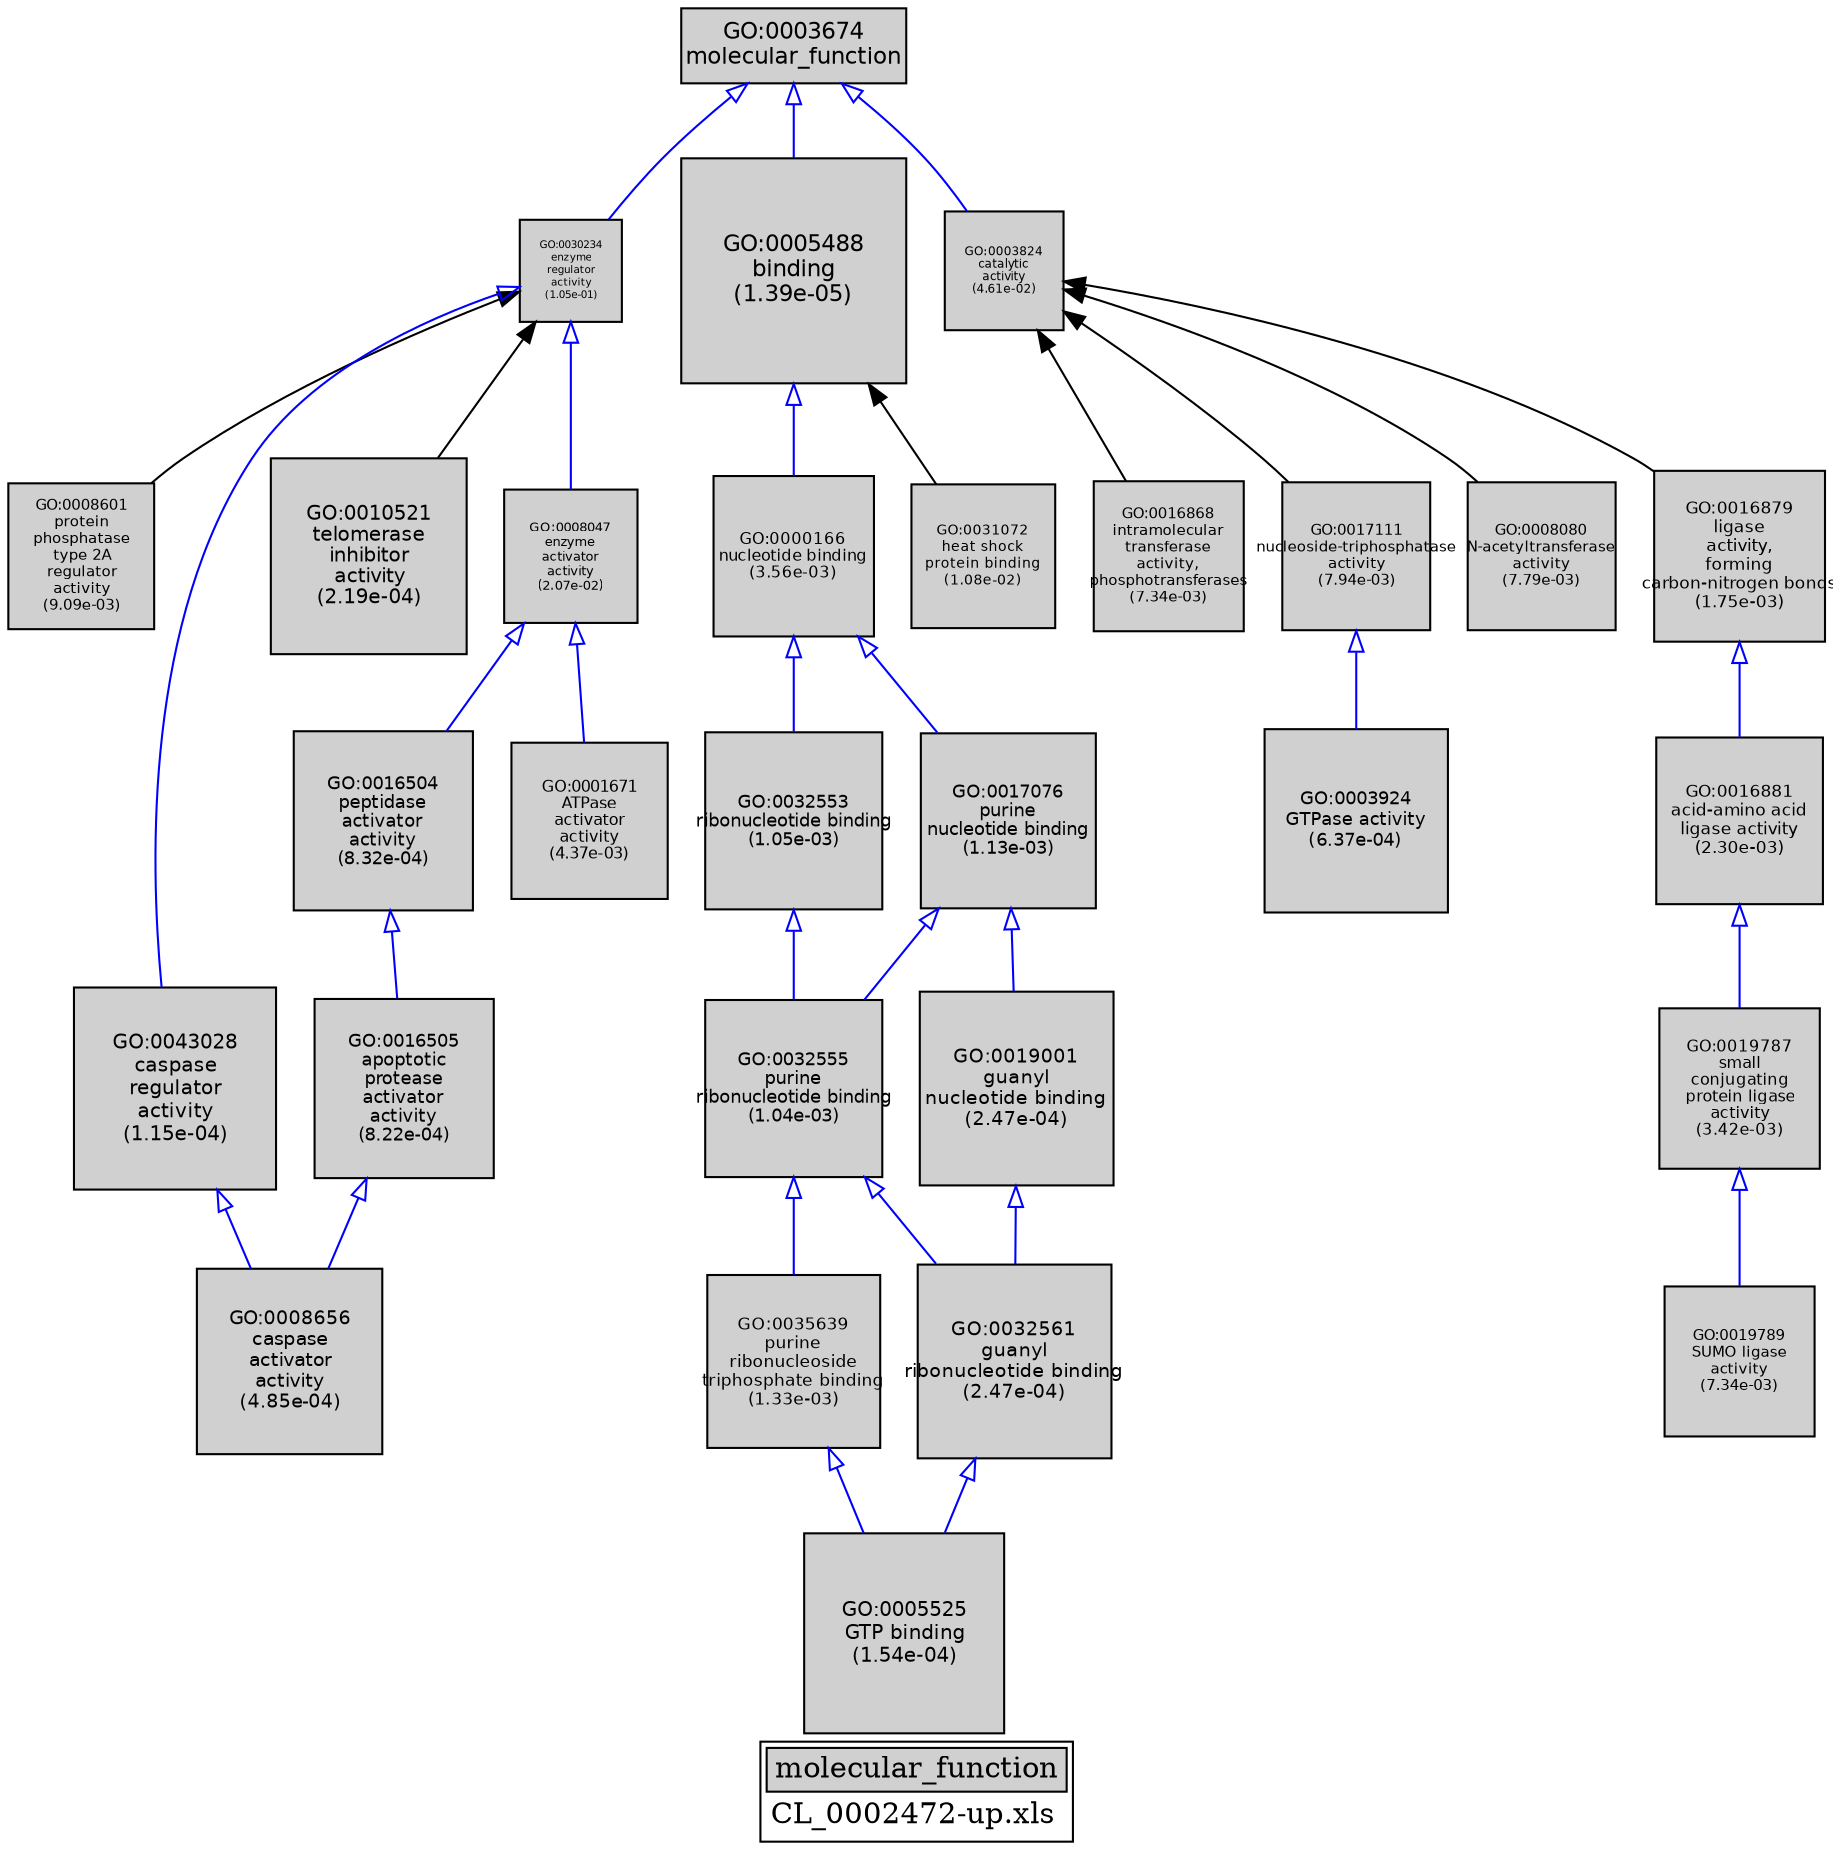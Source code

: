 digraph "molecular_function" {
graph [ bgcolor = "#FFFFFF", label = <<TABLE COLOR="black" BGCOLOR="white"><TR><TD COLSPAN="2" BGCOLOR="#D0D0D0"><FONT COLOR="black">molecular_function</FONT></TD></TR><TR><TD BORDER="0">CL_0002472-up.xls</TD></TR></TABLE>> ];
node [ fontname = "Helvetica" ];

subgraph "nodes" {

node [ style = "filled", fixedsize = "true", width = 1, shape = "box", fontsize = 9, fillcolor = "#D0D0D0", fontcolor = "black", color = "black" ];

"GO:0000166" [ URL = "#GO:0000166", label = <<TABLE BORDER="0"><TR><TD>GO:0000166<BR/>nucleotide binding<BR/>(3.56e-03)</TD></TR></TABLE>>, width = 1.06753271001, shape = "box", fontsize = 7.68623551204, height = 1.06753271001 ];
"GO:0016881" [ URL = "#GO:0016881", label = <<TABLE BORDER="0"><TR><TD>GO:0016881<BR/>acid-amino acid<BR/>ligase activity<BR/>(2.30e-03)</TD></TR></TABLE>>, width = 1.10787328814, shape = "box", fontsize = 7.9766876746, height = 1.10787328814 ];
"GO:0032553" [ URL = "#GO:0032553", label = <<TABLE BORDER="0"><TR><TD>GO:0032553<BR/>ribonucleotide binding<BR/>(1.05e-03)</TD></TR></TABLE>>, width = 1.17634627622, shape = "box", fontsize = 8.46969318879, height = 1.17634627622 ];
"GO:0003924" [ URL = "#GO:0003924", label = <<TABLE BORDER="0"><TR><TD>GO:0003924<BR/>GTPase activity<BR/>(6.37e-04)</TD></TR></TABLE>>, width = 1.21839088737, shape = "box", fontsize = 8.77241438906, height = 1.21839088737 ];
"GO:0008601" [ URL = "#GO:0008601", label = <<TABLE BORDER="0"><TR><TD>GO:0008601<BR/>protein<BR/>phosphatase<BR/>type 2A<BR/>regulator<BR/>activity<BR/>(9.09e-03)</TD></TR></TABLE>>, width = 0.975571552094, shape = "box", fontsize = 7.02411517507, height = 0.975571552094 ];
"GO:0043028" [ URL = "#GO:0043028", label = <<TABLE BORDER="0"><TR><TD>GO:0043028<BR/>caspase<BR/>regulator<BR/>activity<BR/>(1.15e-04)</TD></TR></TABLE>>, width = 1.35153632423, shape = "box", fontsize = 9.73106153447, height = 1.35153632423 ];
"GO:0030234" [ URL = "#GO:0030234", label = <<TABLE BORDER="0"><TR><TD>GO:0030234<BR/>enzyme<BR/>regulator<BR/>activity<BR/>(1.05e-01)</TD></TR></TABLE>>, width = 0.679392368429, shape = "box", fontsize = 5.0, height = 0.679392368429 ];
"GO:0016868" [ URL = "#GO:0016868", label = <<TABLE BORDER="0"><TR><TD>GO:0016868<BR/>intramolecular<BR/>transferase<BR/>activity,<BR/>phosphotransferases<BR/>(7.34e-03)</TD></TR></TABLE>>, width = 0.997243042391, shape = "box", fontsize = 7.18014990521, height = 0.997243042391 ];
"GO:0005488" [ URL = "#GO:0005488", label = <<TABLE BORDER="0"><TR><TD>GO:0005488<BR/>binding<BR/>(1.39e-05)</TD></TR></TABLE>>, width = 1.5, shape = "box", fontsize = 10.8, height = 1.5 ];
"GO:0017111" [ URL = "#GO:0017111", label = <<TABLE BORDER="0"><TR><TD>GO:0017111<BR/>nucleoside-triphosphatase<BR/>activity<BR/>(7.94e-03)</TD></TR></TABLE>>, width = 0.989399912524, shape = "box", fontsize = 7.12367937017, height = 0.989399912524 ];
"GO:0016505" [ URL = "#GO:0016505", label = <<TABLE BORDER="0"><TR><TD>GO:0016505<BR/>apoptotic<BR/>protease<BR/>activator<BR/>activity<BR/>(8.22e-04)</TD></TR></TABLE>>, width = 1.19718790689, shape = "box", fontsize = 8.6197529296, height = 1.19718790689 ];
"GO:0031072" [ URL = "#GO:0031072", label = <<TABLE BORDER="0"><TR><TD>GO:0031072<BR/>heat shock<BR/>protein binding<BR/>(1.08e-02)</TD></TR></TABLE>>, width = 0.957433364362, shape = "box", fontsize = 6.8935202234, height = 0.957433364362 ];
"GO:0005525" [ URL = "#GO:0005525", label = <<TABLE BORDER="0"><TR><TD>GO:0005525<BR/>GTP binding<BR/>(1.54e-04)</TD></TR></TABLE>>, width = 1.32995979558, shape = "box", fontsize = 9.57571052814, height = 1.32995979558 ];
"GO:0035639" [ URL = "#GO:0035639", label = <<TABLE BORDER="0"><TR><TD>GO:0035639<BR/>purine<BR/>ribonucleoside<BR/>triphosphate binding<BR/>(1.33e-03)</TD></TR></TABLE>>, width = 1.15625585349, shape = "box", fontsize = 8.32504214513, height = 1.15625585349 ];
"GO:0032561" [ URL = "#GO:0032561", label = <<TABLE BORDER="0"><TR><TD>GO:0032561<BR/>guanyl<BR/>ribonucleotide binding<BR/>(2.47e-04)</TD></TR></TABLE>>, width = 1.29394167526, shape = "box", fontsize = 9.31638006184, height = 1.29394167526 ];
"GO:0003824" [ URL = "#GO:0003824", label = <<TABLE BORDER="0"><TR><TD>GO:0003824<BR/>catalytic<BR/>activity<BR/>(4.61e-02)</TD></TR></TABLE>>, width = 0.791597821297, shape = "box", fontsize = 5.69950431334, height = 0.791597821297 ];
"GO:0017076" [ URL = "#GO:0017076", label = <<TABLE BORDER="0"><TR><TD>GO:0017076<BR/>purine<BR/>nucleotide binding<BR/>(1.13e-03)</TD></TR></TABLE>>, width = 1.17058211232, shape = "box", fontsize = 8.4281912087, height = 1.17058211232 ];
"GO:0008656" [ URL = "#GO:0008656", label = <<TABLE BORDER="0"><TR><TD>GO:0008656<BR/>caspase<BR/>activator<BR/>activity<BR/>(4.85e-04)</TD></TR></TABLE>>, width = 1.24059391536, shape = "box", fontsize = 8.93227619059, height = 1.24059391536 ];
"GO:0019001" [ URL = "#GO:0019001", label = <<TABLE BORDER="0"><TR><TD>GO:0019001<BR/>guanyl<BR/>nucleotide binding<BR/>(2.47e-04)</TD></TR></TABLE>>, width = 1.29394167526, shape = "box", fontsize = 9.31638006184, height = 1.29394167526 ];
"GO:0019789" [ URL = "#GO:0019789", label = <<TABLE BORDER="0"><TR><TD>GO:0019789<BR/>SUMO ligase<BR/>activity<BR/>(7.34e-03)</TD></TR></TABLE>>, width = 0.997243042391, shape = "box", fontsize = 7.18014990521, height = 0.997243042391 ];
"GO:0003674" [ URL = "#GO:0003674", label = <<TABLE BORDER="0"><TR><TD>GO:0003674<BR/>molecular_function</TD></TR></TABLE>>, width = 1.5, shape = "box", fontsize = 10.8 ];
"GO:0019787" [ URL = "#GO:0019787", label = <<TABLE BORDER="0"><TR><TD>GO:0019787<BR/>small<BR/>conjugating<BR/>protein ligase<BR/>activity<BR/>(3.42e-03)</TD></TR></TABLE>>, width = 1.07140907563, shape = "box", fontsize = 7.7141453445, height = 1.07140907563 ];
"GO:0010521" [ URL = "#GO:0010521", label = <<TABLE BORDER="0"><TR><TD>GO:0010521<BR/>telomerase<BR/>inhibitor<BR/>activity<BR/>(2.19e-04)</TD></TR></TABLE>>, width = 1.30335164784, shape = "box", fontsize = 9.38413186445, height = 1.30335164784 ];
"GO:0008080" [ URL = "#GO:0008080", label = <<TABLE BORDER="0"><TR><TD>GO:0008080<BR/>N-acetyltransferase<BR/>activity<BR/>(7.79e-03)</TD></TR></TABLE>>, width = 0.99137368019, shape = "box", fontsize = 7.13789049737, height = 0.99137368019 ];
"GO:0016504" [ URL = "#GO:0016504", label = <<TABLE BORDER="0"><TR><TD>GO:0016504<BR/>peptidase<BR/>activator<BR/>activity<BR/>(8.32e-04)</TD></TR></TABLE>>, width = 1.19614529793, shape = "box", fontsize = 8.61224614511, height = 1.19614529793 ];
"GO:0032555" [ URL = "#GO:0032555", label = <<TABLE BORDER="0"><TR><TD>GO:0032555<BR/>purine<BR/>ribonucleotide binding<BR/>(1.04e-03)</TD></TR></TABLE>>, width = 1.177308552, shape = "box", fontsize = 8.47662157441, height = 1.177308552 ];
"GO:0001671" [ URL = "#GO:0001671", label = <<TABLE BORDER="0"><TR><TD>GO:0001671<BR/>ATPase<BR/>activator<BR/>activity<BR/>(4.37e-03)</TD></TR></TABLE>>, width = 1.04812644802, shape = "box", fontsize = 7.54651042574, height = 1.04812644802 ];
"GO:0008047" [ URL = "#GO:0008047", label = <<TABLE BORDER="0"><TR><TD>GO:0008047<BR/>enzyme<BR/>activator<BR/>activity<BR/>(2.07e-02)</TD></TR></TABLE>>, width = 0.886816263607, shape = "box", fontsize = 6.38507709797, height = 0.886816263607 ];
"GO:0016879" [ URL = "#GO:0016879", label = <<TABLE BORDER="0"><TR><TD>GO:0016879<BR/>ligase<BR/>activity,<BR/>forming<BR/>carbon-nitrogen bonds<BR/>(1.75e-03)</TD></TR></TABLE>>, width = 1.13240798335, shape = "box", fontsize = 8.1533374801, height = 1.13240798335 ];
}
subgraph "edges" {


edge [ dir = "back", weight = 1 ];
subgraph "regulates" {


edge [ color = "cyan", arrowtail = "none" ];
subgraph "positive" {


edge [ color = "green", arrowtail = "vee" ];
}
subgraph "negative" {


edge [ color = "red", arrowtail = "tee" ];
}
}
subgraph "part_of" {


edge [ color = "purple", arrowtail = "diamond", weight = 2.5 ];
}
subgraph "is_a" {


edge [ color = "blue", arrowtail = "empty", weight = 5.0 ];
"GO:0008047" -> "GO:0016504";
"GO:0030234" -> "GO:0008047";
"GO:0016505" -> "GO:0008656";
"GO:0005488" -> "GO:0000166";
"GO:0000166" -> "GO:0017076";
"GO:0035639" -> "GO:0005525";
"GO:0017076" -> "GO:0032555";
"GO:0032561" -> "GO:0005525";
"GO:0016879" -> "GO:0016881";
"GO:0016881" -> "GO:0019787";
"GO:0017076" -> "GO:0019001";
"GO:0019787" -> "GO:0019789";
"GO:0032555" -> "GO:0035639";
"GO:0016504" -> "GO:0016505";
"GO:0003674" -> "GO:0003824";
"GO:0017111" -> "GO:0003924";
"GO:0003674" -> "GO:0005488";
"GO:0008047" -> "GO:0001671";
"GO:0032553" -> "GO:0032555";
"GO:0043028" -> "GO:0008656";
"GO:0032555" -> "GO:0032561";
"GO:0019001" -> "GO:0032561";
"GO:0003674" -> "GO:0030234";
"GO:0000166" -> "GO:0032553";
"GO:0030234" -> "GO:0043028";
}
"GO:0003824" -> "GO:0016879";
"GO:0005488" -> "GO:0031072";
"GO:0030234" -> "GO:0008601";
"GO:0003824" -> "GO:0017111";
"GO:0003824" -> "GO:0008080";
"GO:0030234" -> "GO:0010521";
"GO:0003824" -> "GO:0016868";
}
}
